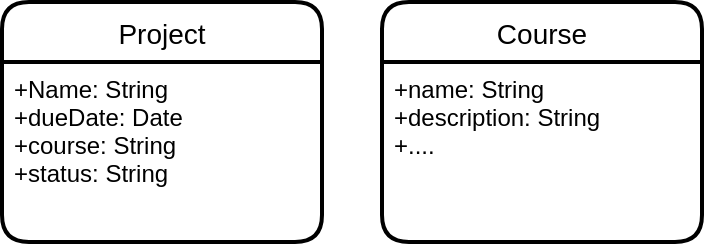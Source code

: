 <mxfile version="14.1.8" type="device"><diagram id="Q7cWI8ZhNk81aTAe-Ht8" name="Page-1"><mxGraphModel dx="474" dy="287" grid="1" gridSize="10" guides="1" tooltips="1" connect="1" arrows="1" fold="1" page="1" pageScale="1" pageWidth="850" pageHeight="1100" math="0" shadow="0"><root><mxCell id="0"/><mxCell id="1" parent="0"/><mxCell id="13_lDYzU5cSTWauBtxLQ-1" value="Project" style="swimlane;childLayout=stackLayout;horizontal=1;startSize=30;horizontalStack=0;rounded=1;fontSize=14;fontStyle=0;strokeWidth=2;resizeParent=0;resizeLast=1;shadow=0;dashed=0;align=center;" parent="1" vertex="1"><mxGeometry x="230" y="50" width="160" height="120" as="geometry"/></mxCell><mxCell id="13_lDYzU5cSTWauBtxLQ-2" value="+Name: String&#10;+dueDate: Date&#10;+course: String&#10;+status: String" style="align=left;strokeColor=none;fillColor=none;spacingLeft=4;fontSize=12;verticalAlign=top;resizable=0;rotatable=0;part=1;" parent="13_lDYzU5cSTWauBtxLQ-1" vertex="1"><mxGeometry y="30" width="160" height="90" as="geometry"/></mxCell><mxCell id="IUizINfhdIaxTdTASwDI-1" value="Course" style="swimlane;childLayout=stackLayout;horizontal=1;startSize=30;horizontalStack=0;rounded=1;fontSize=14;fontStyle=0;strokeWidth=2;resizeParent=0;resizeLast=1;shadow=0;dashed=0;align=center;" vertex="1" parent="1"><mxGeometry x="420" y="50" width="160" height="120" as="geometry"/></mxCell><mxCell id="IUizINfhdIaxTdTASwDI-2" value="+name: String&#10;+description: String&#10;+...." style="align=left;strokeColor=none;fillColor=none;spacingLeft=4;fontSize=12;verticalAlign=top;resizable=0;rotatable=0;part=1;" vertex="1" parent="IUizINfhdIaxTdTASwDI-1"><mxGeometry y="30" width="160" height="90" as="geometry"/></mxCell></root></mxGraphModel></diagram></mxfile>